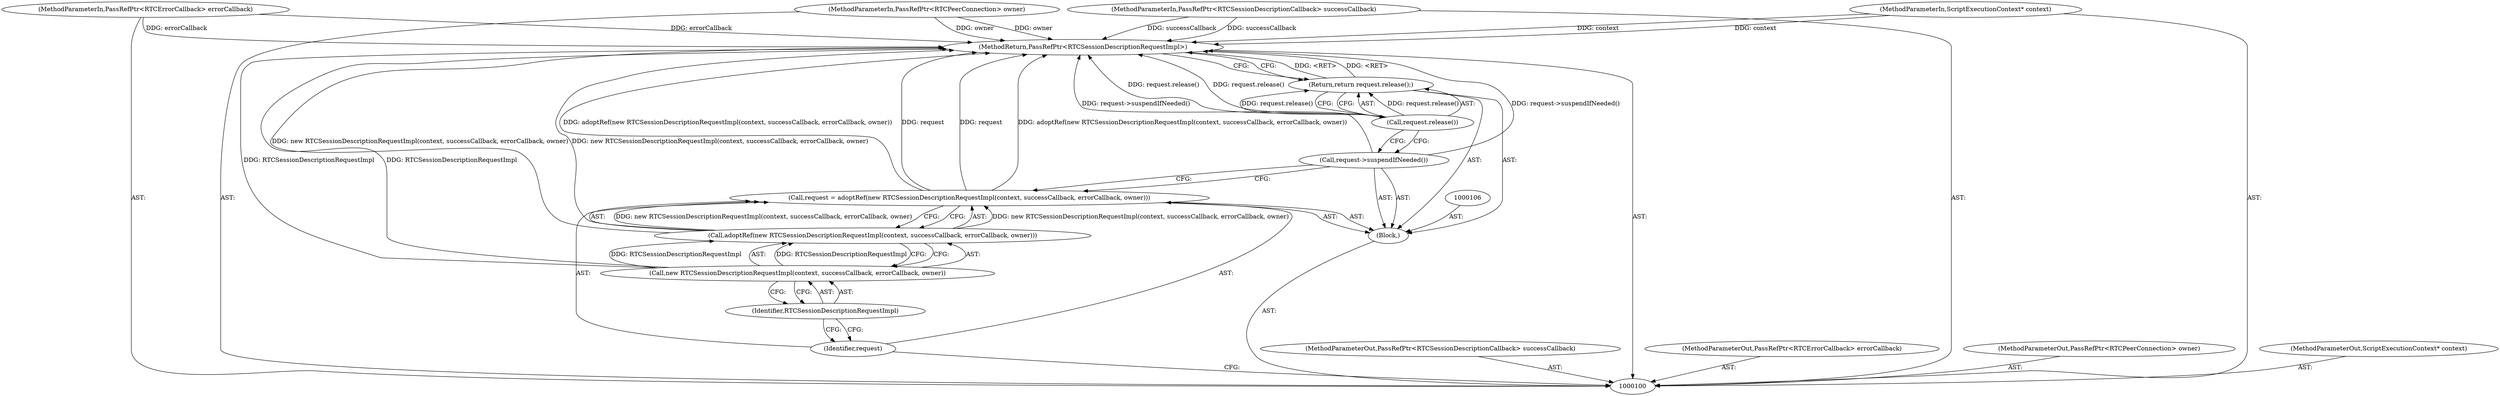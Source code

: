 digraph "0_Chrome_ab5e55ff333def909d025ac45da9ffa0d88a63f2_6" {
"1000115" [label="(MethodReturn,PassRefPtr<RTCSessionDescriptionRequestImpl>)"];
"1000102" [label="(MethodParameterIn,PassRefPtr<RTCSessionDescriptionCallback> successCallback)"];
"1000145" [label="(MethodParameterOut,PassRefPtr<RTCSessionDescriptionCallback> successCallback)"];
"1000103" [label="(MethodParameterIn,PassRefPtr<RTCErrorCallback> errorCallback)"];
"1000146" [label="(MethodParameterOut,PassRefPtr<RTCErrorCallback> errorCallback)"];
"1000104" [label="(MethodParameterIn,PassRefPtr<RTCPeerConnection> owner)"];
"1000147" [label="(MethodParameterOut,PassRefPtr<RTCPeerConnection> owner)"];
"1000101" [label="(MethodParameterIn,ScriptExecutionContext* context)"];
"1000144" [label="(MethodParameterOut,ScriptExecutionContext* context)"];
"1000105" [label="(Block,)"];
"1000107" [label="(Call,request = adoptRef(new RTCSessionDescriptionRequestImpl(context, successCallback, errorCallback, owner)))"];
"1000108" [label="(Identifier,request)"];
"1000109" [label="(Call,adoptRef(new RTCSessionDescriptionRequestImpl(context, successCallback, errorCallback, owner)))"];
"1000110" [label="(Call,new RTCSessionDescriptionRequestImpl(context, successCallback, errorCallback, owner))"];
"1000111" [label="(Identifier,RTCSessionDescriptionRequestImpl)"];
"1000112" [label="(Call,request->suspendIfNeeded())"];
"1000114" [label="(Call,request.release())"];
"1000113" [label="(Return,return request.release();)"];
"1000115" -> "1000100"  [label="AST: "];
"1000115" -> "1000113"  [label="CFG: "];
"1000107" -> "1000115"  [label="DDG: request"];
"1000107" -> "1000115"  [label="DDG: adoptRef(new RTCSessionDescriptionRequestImpl(context, successCallback, errorCallback, owner))"];
"1000104" -> "1000115"  [label="DDG: owner"];
"1000114" -> "1000115"  [label="DDG: request.release()"];
"1000103" -> "1000115"  [label="DDG: errorCallback"];
"1000110" -> "1000115"  [label="DDG: RTCSessionDescriptionRequestImpl"];
"1000102" -> "1000115"  [label="DDG: successCallback"];
"1000112" -> "1000115"  [label="DDG: request->suspendIfNeeded()"];
"1000101" -> "1000115"  [label="DDG: context"];
"1000109" -> "1000115"  [label="DDG: new RTCSessionDescriptionRequestImpl(context, successCallback, errorCallback, owner)"];
"1000113" -> "1000115"  [label="DDG: <RET>"];
"1000102" -> "1000100"  [label="AST: "];
"1000102" -> "1000115"  [label="DDG: successCallback"];
"1000145" -> "1000100"  [label="AST: "];
"1000103" -> "1000100"  [label="AST: "];
"1000103" -> "1000115"  [label="DDG: errorCallback"];
"1000146" -> "1000100"  [label="AST: "];
"1000104" -> "1000100"  [label="AST: "];
"1000104" -> "1000115"  [label="DDG: owner"];
"1000147" -> "1000100"  [label="AST: "];
"1000101" -> "1000100"  [label="AST: "];
"1000101" -> "1000115"  [label="DDG: context"];
"1000144" -> "1000100"  [label="AST: "];
"1000105" -> "1000100"  [label="AST: "];
"1000106" -> "1000105"  [label="AST: "];
"1000107" -> "1000105"  [label="AST: "];
"1000112" -> "1000105"  [label="AST: "];
"1000113" -> "1000105"  [label="AST: "];
"1000107" -> "1000105"  [label="AST: "];
"1000107" -> "1000109"  [label="CFG: "];
"1000108" -> "1000107"  [label="AST: "];
"1000109" -> "1000107"  [label="AST: "];
"1000112" -> "1000107"  [label="CFG: "];
"1000107" -> "1000115"  [label="DDG: request"];
"1000107" -> "1000115"  [label="DDG: adoptRef(new RTCSessionDescriptionRequestImpl(context, successCallback, errorCallback, owner))"];
"1000109" -> "1000107"  [label="DDG: new RTCSessionDescriptionRequestImpl(context, successCallback, errorCallback, owner)"];
"1000108" -> "1000107"  [label="AST: "];
"1000108" -> "1000100"  [label="CFG: "];
"1000111" -> "1000108"  [label="CFG: "];
"1000109" -> "1000107"  [label="AST: "];
"1000109" -> "1000110"  [label="CFG: "];
"1000110" -> "1000109"  [label="AST: "];
"1000107" -> "1000109"  [label="CFG: "];
"1000109" -> "1000115"  [label="DDG: new RTCSessionDescriptionRequestImpl(context, successCallback, errorCallback, owner)"];
"1000109" -> "1000107"  [label="DDG: new RTCSessionDescriptionRequestImpl(context, successCallback, errorCallback, owner)"];
"1000110" -> "1000109"  [label="DDG: RTCSessionDescriptionRequestImpl"];
"1000110" -> "1000109"  [label="AST: "];
"1000110" -> "1000111"  [label="CFG: "];
"1000111" -> "1000110"  [label="AST: "];
"1000109" -> "1000110"  [label="CFG: "];
"1000110" -> "1000115"  [label="DDG: RTCSessionDescriptionRequestImpl"];
"1000110" -> "1000109"  [label="DDG: RTCSessionDescriptionRequestImpl"];
"1000111" -> "1000110"  [label="AST: "];
"1000111" -> "1000108"  [label="CFG: "];
"1000110" -> "1000111"  [label="CFG: "];
"1000112" -> "1000105"  [label="AST: "];
"1000112" -> "1000107"  [label="CFG: "];
"1000114" -> "1000112"  [label="CFG: "];
"1000112" -> "1000115"  [label="DDG: request->suspendIfNeeded()"];
"1000114" -> "1000113"  [label="AST: "];
"1000114" -> "1000112"  [label="CFG: "];
"1000113" -> "1000114"  [label="CFG: "];
"1000114" -> "1000115"  [label="DDG: request.release()"];
"1000114" -> "1000113"  [label="DDG: request.release()"];
"1000113" -> "1000105"  [label="AST: "];
"1000113" -> "1000114"  [label="CFG: "];
"1000114" -> "1000113"  [label="AST: "];
"1000115" -> "1000113"  [label="CFG: "];
"1000113" -> "1000115"  [label="DDG: <RET>"];
"1000114" -> "1000113"  [label="DDG: request.release()"];
}
